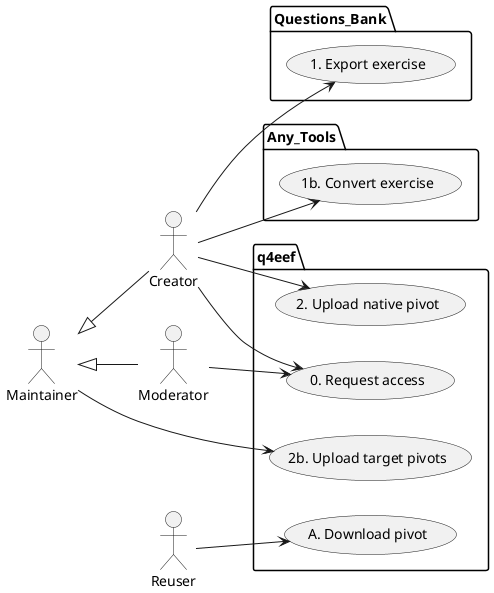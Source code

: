 @startuml
left to right direction

actor Creator as c
actor Maintainer as t
actor Moderator as m
actor Reuser as r

t <|-- c
t <|-- m

package Questions_Bank {
  usecase "1. Export exercise" as UC1
}

package Any_Tools {
  usecase "1b. Convert exercise" as UC2
}

package q4eef {
  usecase "0. Request access" as UC0
  usecase "2. Upload native pivot" as UC3
  usecase "2b. Upload target pivots" as UC2b
  usecase "A. Download pivot" as UC4
}


c --> UC1
c --> UC2

t --> UC2b

c --> UC3

m --> UC0

r --> UC4

c --> UC0
@enduml
